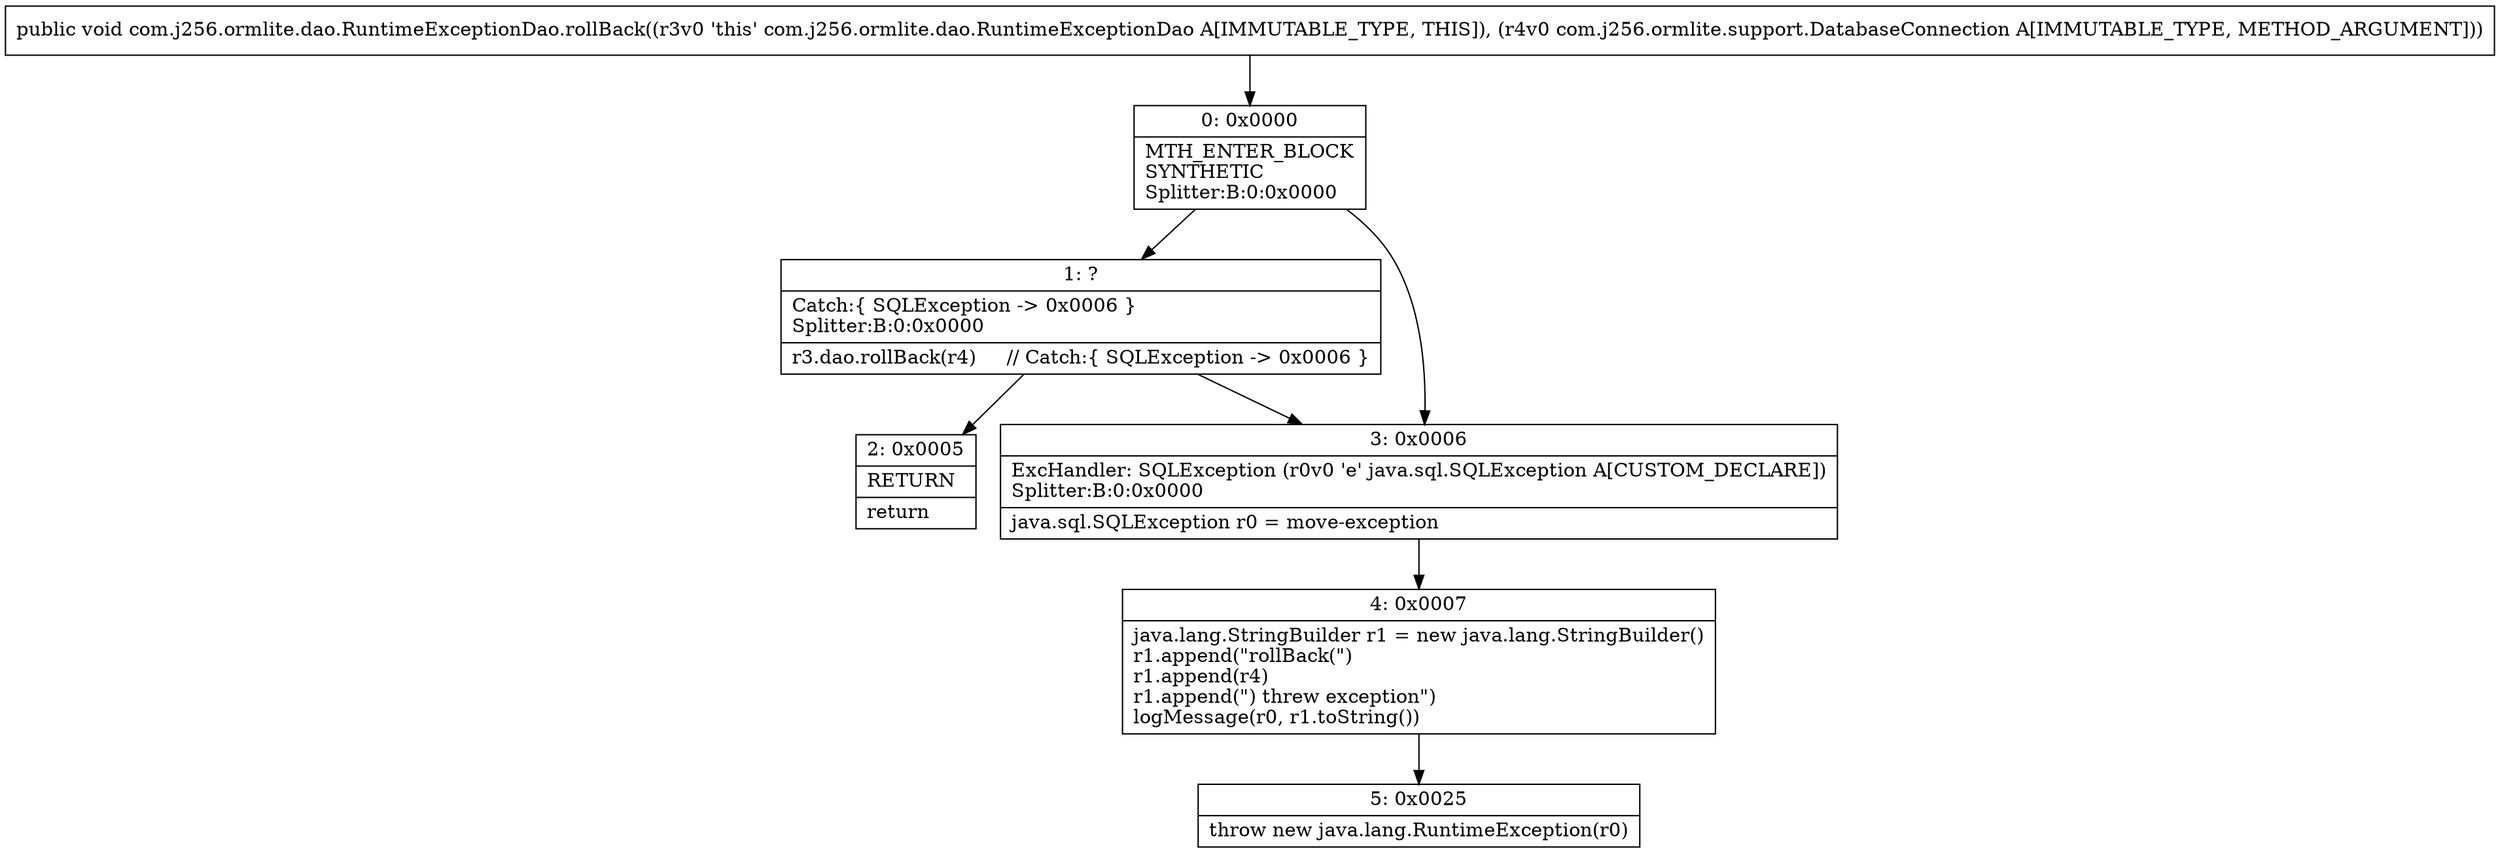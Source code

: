 digraph "CFG forcom.j256.ormlite.dao.RuntimeExceptionDao.rollBack(Lcom\/j256\/ormlite\/support\/DatabaseConnection;)V" {
Node_0 [shape=record,label="{0\:\ 0x0000|MTH_ENTER_BLOCK\lSYNTHETIC\lSplitter:B:0:0x0000\l}"];
Node_1 [shape=record,label="{1\:\ ?|Catch:\{ SQLException \-\> 0x0006 \}\lSplitter:B:0:0x0000\l|r3.dao.rollBack(r4)     \/\/ Catch:\{ SQLException \-\> 0x0006 \}\l}"];
Node_2 [shape=record,label="{2\:\ 0x0005|RETURN\l|return\l}"];
Node_3 [shape=record,label="{3\:\ 0x0006|ExcHandler: SQLException (r0v0 'e' java.sql.SQLException A[CUSTOM_DECLARE])\lSplitter:B:0:0x0000\l|java.sql.SQLException r0 = move\-exception\l}"];
Node_4 [shape=record,label="{4\:\ 0x0007|java.lang.StringBuilder r1 = new java.lang.StringBuilder()\lr1.append(\"rollBack(\")\lr1.append(r4)\lr1.append(\") threw exception\")\llogMessage(r0, r1.toString())\l}"];
Node_5 [shape=record,label="{5\:\ 0x0025|throw new java.lang.RuntimeException(r0)\l}"];
MethodNode[shape=record,label="{public void com.j256.ormlite.dao.RuntimeExceptionDao.rollBack((r3v0 'this' com.j256.ormlite.dao.RuntimeExceptionDao A[IMMUTABLE_TYPE, THIS]), (r4v0 com.j256.ormlite.support.DatabaseConnection A[IMMUTABLE_TYPE, METHOD_ARGUMENT])) }"];
MethodNode -> Node_0;
Node_0 -> Node_1;
Node_0 -> Node_3;
Node_1 -> Node_2;
Node_1 -> Node_3;
Node_3 -> Node_4;
Node_4 -> Node_5;
}

